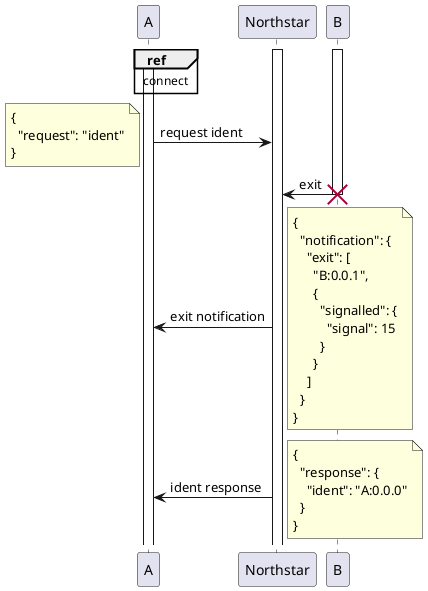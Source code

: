 @startuml console-notification

participant A
participant Northstar
participant B

activate Northstar
activate A
activate B

ref over A: connect

A -> Northstar: request ident
note left
{
  "request": "ident"
}
end note


Northstar <- B: exit
destroy B

A <- Northstar: exit notification
note right
{
  "notification": {
    "exit": [
      "B:0.0.1",
      {
        "signalled": {
          "signal": 15
        }
      }
    ]
  }
}
end note

A <- Northstar: ident response
note right
{
  "response": {
    "ident": "A:0.0.0"
  }
}
end note

@enduml